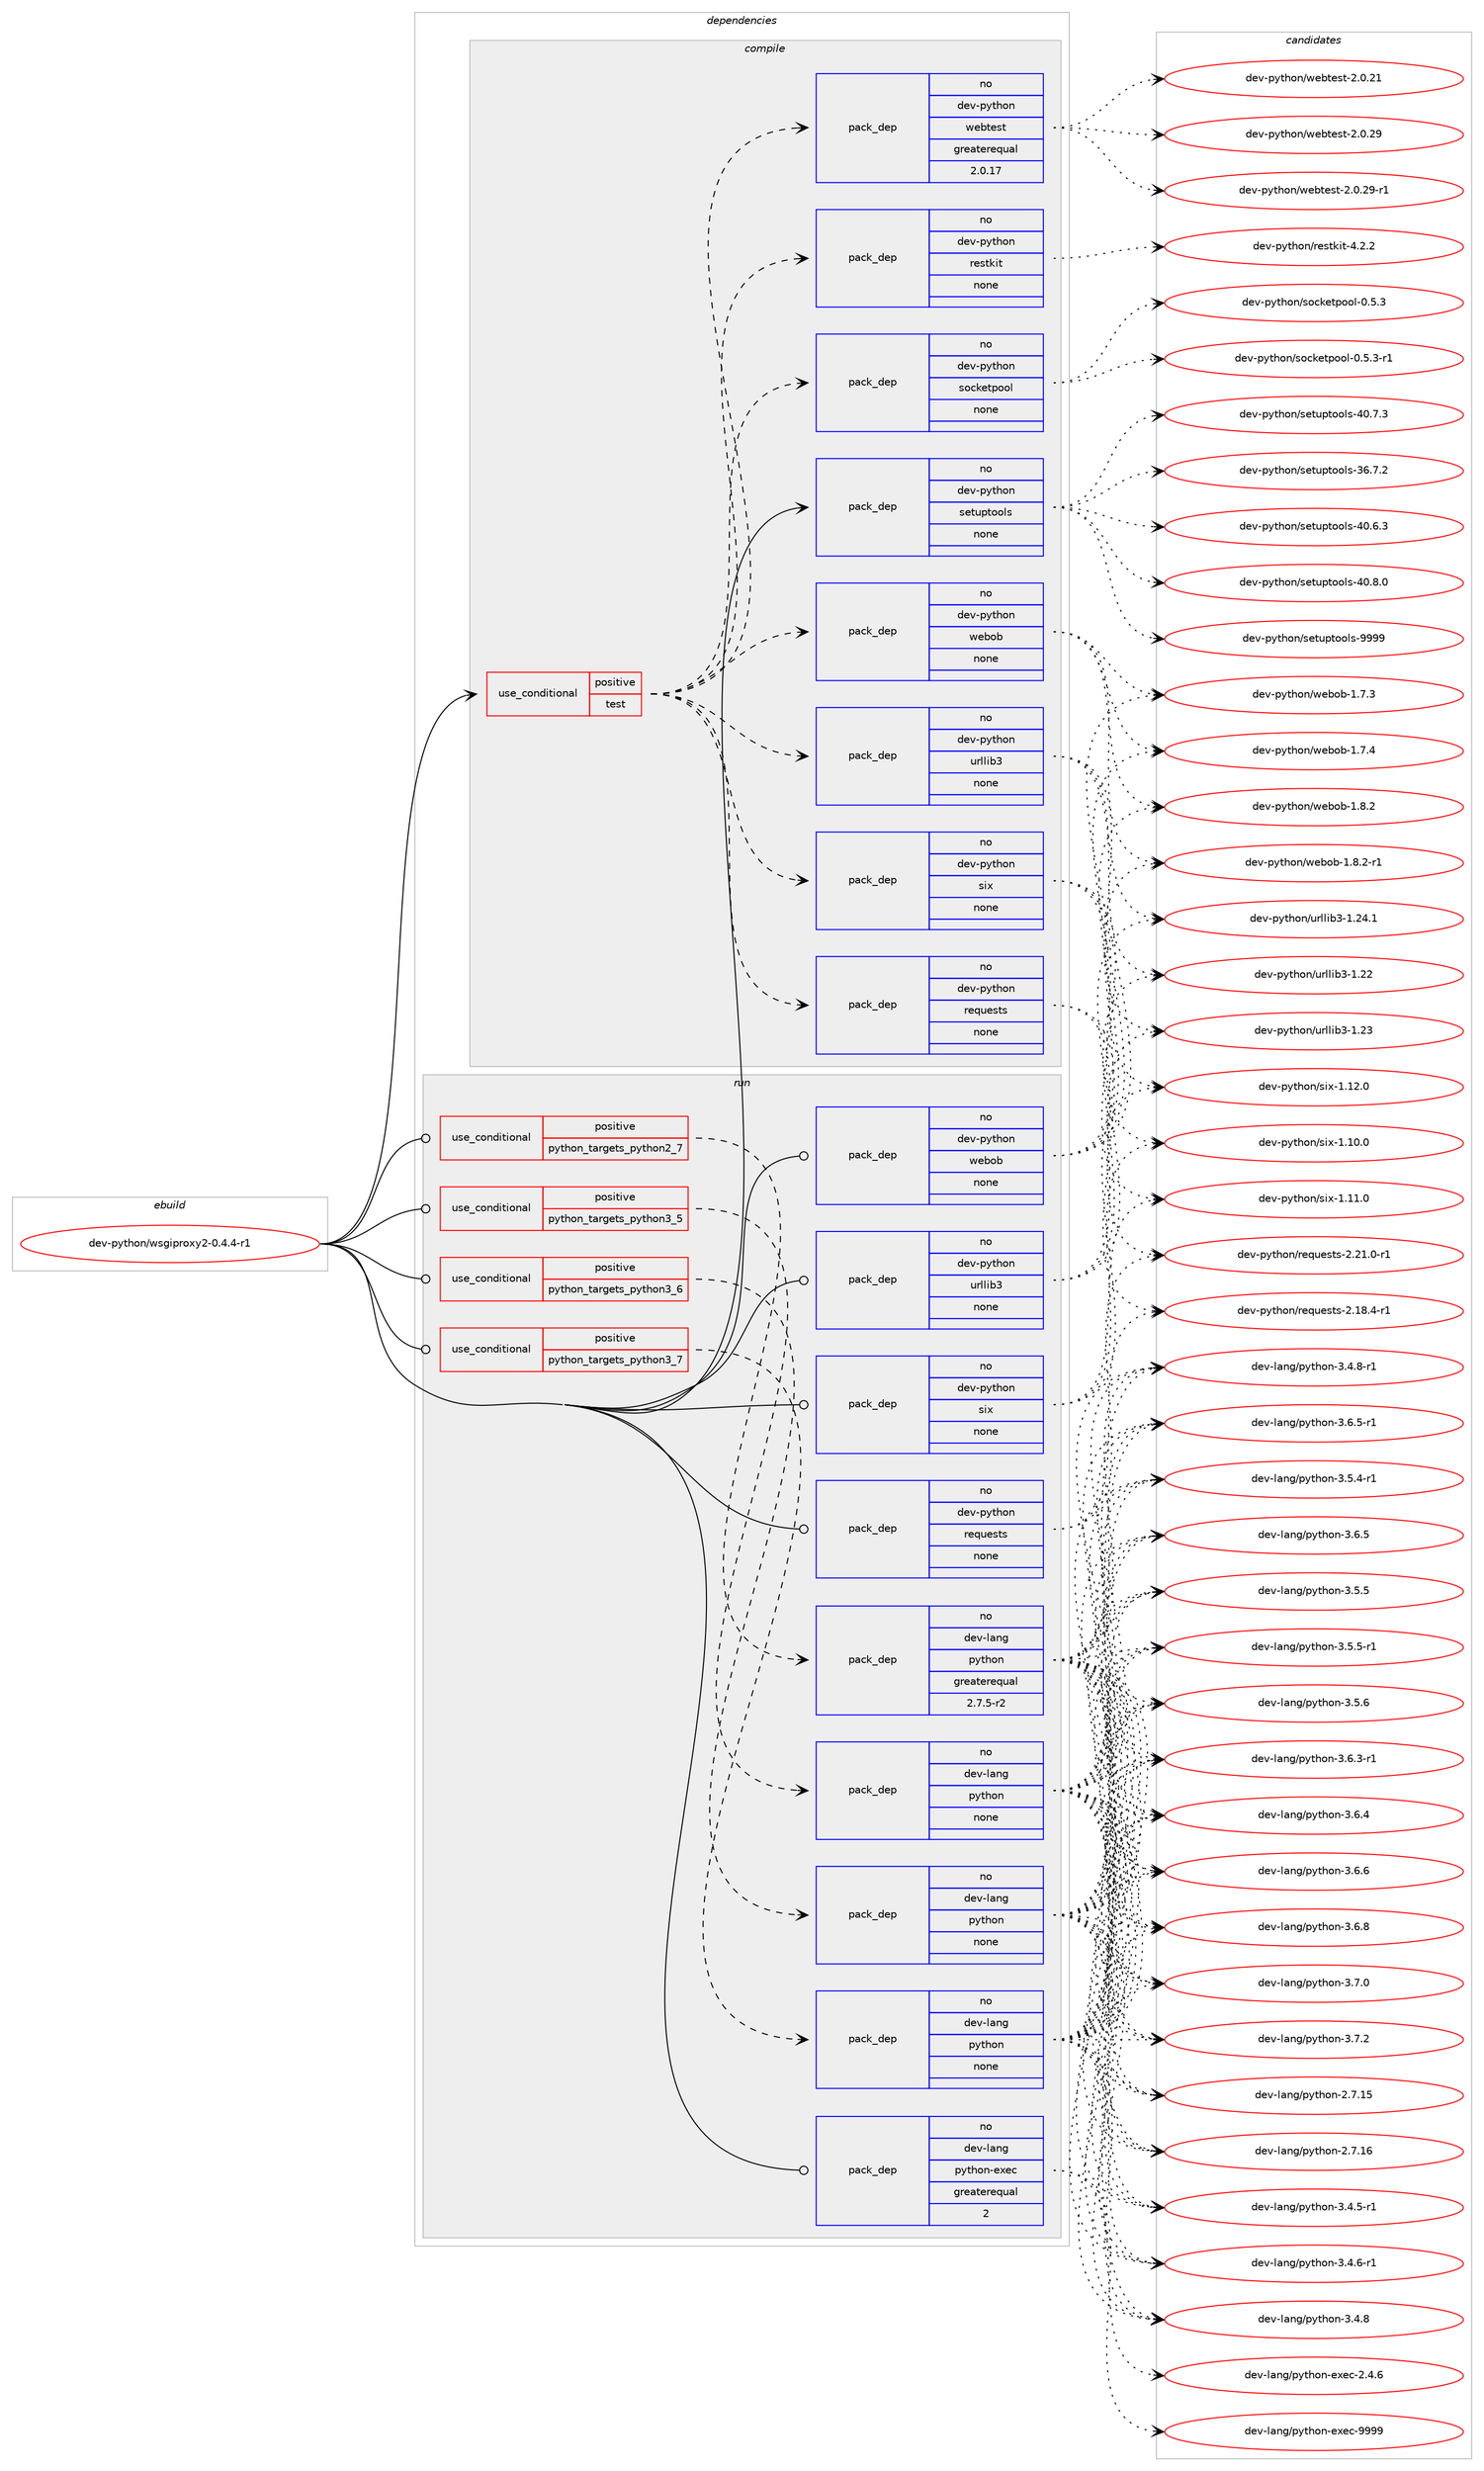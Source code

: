 digraph prolog {

# *************
# Graph options
# *************

newrank=true;
concentrate=true;
compound=true;
graph [rankdir=LR,fontname=Helvetica,fontsize=10,ranksep=1.5];#, ranksep=2.5, nodesep=0.2];
edge  [arrowhead=vee];
node  [fontname=Helvetica,fontsize=10];

# **********
# The ebuild
# **********

subgraph cluster_leftcol {
color=gray;
rank=same;
label=<<i>ebuild</i>>;
id [label="dev-python/wsgiproxy2-0.4.4-r1", color=red, width=4, href="../dev-python/wsgiproxy2-0.4.4-r1.svg"];
}

# ****************
# The dependencies
# ****************

subgraph cluster_midcol {
color=gray;
label=<<i>dependencies</i>>;
subgraph cluster_compile {
fillcolor="#eeeeee";
style=filled;
label=<<i>compile</i>>;
subgraph cond386946 {
dependency1448316 [label=<<TABLE BORDER="0" CELLBORDER="1" CELLSPACING="0" CELLPADDING="4"><TR><TD ROWSPAN="3" CELLPADDING="10">use_conditional</TD></TR><TR><TD>positive</TD></TR><TR><TD>test</TD></TR></TABLE>>, shape=none, color=red];
subgraph pack1038000 {
dependency1448317 [label=<<TABLE BORDER="0" CELLBORDER="1" CELLSPACING="0" CELLPADDING="4" WIDTH="220"><TR><TD ROWSPAN="6" CELLPADDING="30">pack_dep</TD></TR><TR><TD WIDTH="110">no</TD></TR><TR><TD>dev-python</TD></TR><TR><TD>urllib3</TD></TR><TR><TD>none</TD></TR><TR><TD></TD></TR></TABLE>>, shape=none, color=blue];
}
dependency1448316:e -> dependency1448317:w [weight=20,style="dashed",arrowhead="vee"];
subgraph pack1038001 {
dependency1448318 [label=<<TABLE BORDER="0" CELLBORDER="1" CELLSPACING="0" CELLPADDING="4" WIDTH="220"><TR><TD ROWSPAN="6" CELLPADDING="30">pack_dep</TD></TR><TR><TD WIDTH="110">no</TD></TR><TR><TD>dev-python</TD></TR><TR><TD>requests</TD></TR><TR><TD>none</TD></TR><TR><TD></TD></TR></TABLE>>, shape=none, color=blue];
}
dependency1448316:e -> dependency1448318:w [weight=20,style="dashed",arrowhead="vee"];
subgraph pack1038002 {
dependency1448319 [label=<<TABLE BORDER="0" CELLBORDER="1" CELLSPACING="0" CELLPADDING="4" WIDTH="220"><TR><TD ROWSPAN="6" CELLPADDING="30">pack_dep</TD></TR><TR><TD WIDTH="110">no</TD></TR><TR><TD>dev-python</TD></TR><TR><TD>webob</TD></TR><TR><TD>none</TD></TR><TR><TD></TD></TR></TABLE>>, shape=none, color=blue];
}
dependency1448316:e -> dependency1448319:w [weight=20,style="dashed",arrowhead="vee"];
subgraph pack1038003 {
dependency1448320 [label=<<TABLE BORDER="0" CELLBORDER="1" CELLSPACING="0" CELLPADDING="4" WIDTH="220"><TR><TD ROWSPAN="6" CELLPADDING="30">pack_dep</TD></TR><TR><TD WIDTH="110">no</TD></TR><TR><TD>dev-python</TD></TR><TR><TD>six</TD></TR><TR><TD>none</TD></TR><TR><TD></TD></TR></TABLE>>, shape=none, color=blue];
}
dependency1448316:e -> dependency1448320:w [weight=20,style="dashed",arrowhead="vee"];
subgraph pack1038004 {
dependency1448321 [label=<<TABLE BORDER="0" CELLBORDER="1" CELLSPACING="0" CELLPADDING="4" WIDTH="220"><TR><TD ROWSPAN="6" CELLPADDING="30">pack_dep</TD></TR><TR><TD WIDTH="110">no</TD></TR><TR><TD>dev-python</TD></TR><TR><TD>webtest</TD></TR><TR><TD>greaterequal</TD></TR><TR><TD>2.0.17</TD></TR></TABLE>>, shape=none, color=blue];
}
dependency1448316:e -> dependency1448321:w [weight=20,style="dashed",arrowhead="vee"];
subgraph pack1038005 {
dependency1448322 [label=<<TABLE BORDER="0" CELLBORDER="1" CELLSPACING="0" CELLPADDING="4" WIDTH="220"><TR><TD ROWSPAN="6" CELLPADDING="30">pack_dep</TD></TR><TR><TD WIDTH="110">no</TD></TR><TR><TD>dev-python</TD></TR><TR><TD>socketpool</TD></TR><TR><TD>none</TD></TR><TR><TD></TD></TR></TABLE>>, shape=none, color=blue];
}
dependency1448316:e -> dependency1448322:w [weight=20,style="dashed",arrowhead="vee"];
subgraph pack1038006 {
dependency1448323 [label=<<TABLE BORDER="0" CELLBORDER="1" CELLSPACING="0" CELLPADDING="4" WIDTH="220"><TR><TD ROWSPAN="6" CELLPADDING="30">pack_dep</TD></TR><TR><TD WIDTH="110">no</TD></TR><TR><TD>dev-python</TD></TR><TR><TD>restkit</TD></TR><TR><TD>none</TD></TR><TR><TD></TD></TR></TABLE>>, shape=none, color=blue];
}
dependency1448316:e -> dependency1448323:w [weight=20,style="dashed",arrowhead="vee"];
}
id:e -> dependency1448316:w [weight=20,style="solid",arrowhead="vee"];
subgraph pack1038007 {
dependency1448324 [label=<<TABLE BORDER="0" CELLBORDER="1" CELLSPACING="0" CELLPADDING="4" WIDTH="220"><TR><TD ROWSPAN="6" CELLPADDING="30">pack_dep</TD></TR><TR><TD WIDTH="110">no</TD></TR><TR><TD>dev-python</TD></TR><TR><TD>setuptools</TD></TR><TR><TD>none</TD></TR><TR><TD></TD></TR></TABLE>>, shape=none, color=blue];
}
id:e -> dependency1448324:w [weight=20,style="solid",arrowhead="vee"];
}
subgraph cluster_compileandrun {
fillcolor="#eeeeee";
style=filled;
label=<<i>compile and run</i>>;
}
subgraph cluster_run {
fillcolor="#eeeeee";
style=filled;
label=<<i>run</i>>;
subgraph cond386947 {
dependency1448325 [label=<<TABLE BORDER="0" CELLBORDER="1" CELLSPACING="0" CELLPADDING="4"><TR><TD ROWSPAN="3" CELLPADDING="10">use_conditional</TD></TR><TR><TD>positive</TD></TR><TR><TD>python_targets_python2_7</TD></TR></TABLE>>, shape=none, color=red];
subgraph pack1038008 {
dependency1448326 [label=<<TABLE BORDER="0" CELLBORDER="1" CELLSPACING="0" CELLPADDING="4" WIDTH="220"><TR><TD ROWSPAN="6" CELLPADDING="30">pack_dep</TD></TR><TR><TD WIDTH="110">no</TD></TR><TR><TD>dev-lang</TD></TR><TR><TD>python</TD></TR><TR><TD>greaterequal</TD></TR><TR><TD>2.7.5-r2</TD></TR></TABLE>>, shape=none, color=blue];
}
dependency1448325:e -> dependency1448326:w [weight=20,style="dashed",arrowhead="vee"];
}
id:e -> dependency1448325:w [weight=20,style="solid",arrowhead="odot"];
subgraph cond386948 {
dependency1448327 [label=<<TABLE BORDER="0" CELLBORDER="1" CELLSPACING="0" CELLPADDING="4"><TR><TD ROWSPAN="3" CELLPADDING="10">use_conditional</TD></TR><TR><TD>positive</TD></TR><TR><TD>python_targets_python3_5</TD></TR></TABLE>>, shape=none, color=red];
subgraph pack1038009 {
dependency1448328 [label=<<TABLE BORDER="0" CELLBORDER="1" CELLSPACING="0" CELLPADDING="4" WIDTH="220"><TR><TD ROWSPAN="6" CELLPADDING="30">pack_dep</TD></TR><TR><TD WIDTH="110">no</TD></TR><TR><TD>dev-lang</TD></TR><TR><TD>python</TD></TR><TR><TD>none</TD></TR><TR><TD></TD></TR></TABLE>>, shape=none, color=blue];
}
dependency1448327:e -> dependency1448328:w [weight=20,style="dashed",arrowhead="vee"];
}
id:e -> dependency1448327:w [weight=20,style="solid",arrowhead="odot"];
subgraph cond386949 {
dependency1448329 [label=<<TABLE BORDER="0" CELLBORDER="1" CELLSPACING="0" CELLPADDING="4"><TR><TD ROWSPAN="3" CELLPADDING="10">use_conditional</TD></TR><TR><TD>positive</TD></TR><TR><TD>python_targets_python3_6</TD></TR></TABLE>>, shape=none, color=red];
subgraph pack1038010 {
dependency1448330 [label=<<TABLE BORDER="0" CELLBORDER="1" CELLSPACING="0" CELLPADDING="4" WIDTH="220"><TR><TD ROWSPAN="6" CELLPADDING="30">pack_dep</TD></TR><TR><TD WIDTH="110">no</TD></TR><TR><TD>dev-lang</TD></TR><TR><TD>python</TD></TR><TR><TD>none</TD></TR><TR><TD></TD></TR></TABLE>>, shape=none, color=blue];
}
dependency1448329:e -> dependency1448330:w [weight=20,style="dashed",arrowhead="vee"];
}
id:e -> dependency1448329:w [weight=20,style="solid",arrowhead="odot"];
subgraph cond386950 {
dependency1448331 [label=<<TABLE BORDER="0" CELLBORDER="1" CELLSPACING="0" CELLPADDING="4"><TR><TD ROWSPAN="3" CELLPADDING="10">use_conditional</TD></TR><TR><TD>positive</TD></TR><TR><TD>python_targets_python3_7</TD></TR></TABLE>>, shape=none, color=red];
subgraph pack1038011 {
dependency1448332 [label=<<TABLE BORDER="0" CELLBORDER="1" CELLSPACING="0" CELLPADDING="4" WIDTH="220"><TR><TD ROWSPAN="6" CELLPADDING="30">pack_dep</TD></TR><TR><TD WIDTH="110">no</TD></TR><TR><TD>dev-lang</TD></TR><TR><TD>python</TD></TR><TR><TD>none</TD></TR><TR><TD></TD></TR></TABLE>>, shape=none, color=blue];
}
dependency1448331:e -> dependency1448332:w [weight=20,style="dashed",arrowhead="vee"];
}
id:e -> dependency1448331:w [weight=20,style="solid",arrowhead="odot"];
subgraph pack1038012 {
dependency1448333 [label=<<TABLE BORDER="0" CELLBORDER="1" CELLSPACING="0" CELLPADDING="4" WIDTH="220"><TR><TD ROWSPAN="6" CELLPADDING="30">pack_dep</TD></TR><TR><TD WIDTH="110">no</TD></TR><TR><TD>dev-lang</TD></TR><TR><TD>python-exec</TD></TR><TR><TD>greaterequal</TD></TR><TR><TD>2</TD></TR></TABLE>>, shape=none, color=blue];
}
id:e -> dependency1448333:w [weight=20,style="solid",arrowhead="odot"];
subgraph pack1038013 {
dependency1448334 [label=<<TABLE BORDER="0" CELLBORDER="1" CELLSPACING="0" CELLPADDING="4" WIDTH="220"><TR><TD ROWSPAN="6" CELLPADDING="30">pack_dep</TD></TR><TR><TD WIDTH="110">no</TD></TR><TR><TD>dev-python</TD></TR><TR><TD>requests</TD></TR><TR><TD>none</TD></TR><TR><TD></TD></TR></TABLE>>, shape=none, color=blue];
}
id:e -> dependency1448334:w [weight=20,style="solid",arrowhead="odot"];
subgraph pack1038014 {
dependency1448335 [label=<<TABLE BORDER="0" CELLBORDER="1" CELLSPACING="0" CELLPADDING="4" WIDTH="220"><TR><TD ROWSPAN="6" CELLPADDING="30">pack_dep</TD></TR><TR><TD WIDTH="110">no</TD></TR><TR><TD>dev-python</TD></TR><TR><TD>six</TD></TR><TR><TD>none</TD></TR><TR><TD></TD></TR></TABLE>>, shape=none, color=blue];
}
id:e -> dependency1448335:w [weight=20,style="solid",arrowhead="odot"];
subgraph pack1038015 {
dependency1448336 [label=<<TABLE BORDER="0" CELLBORDER="1" CELLSPACING="0" CELLPADDING="4" WIDTH="220"><TR><TD ROWSPAN="6" CELLPADDING="30">pack_dep</TD></TR><TR><TD WIDTH="110">no</TD></TR><TR><TD>dev-python</TD></TR><TR><TD>urllib3</TD></TR><TR><TD>none</TD></TR><TR><TD></TD></TR></TABLE>>, shape=none, color=blue];
}
id:e -> dependency1448336:w [weight=20,style="solid",arrowhead="odot"];
subgraph pack1038016 {
dependency1448337 [label=<<TABLE BORDER="0" CELLBORDER="1" CELLSPACING="0" CELLPADDING="4" WIDTH="220"><TR><TD ROWSPAN="6" CELLPADDING="30">pack_dep</TD></TR><TR><TD WIDTH="110">no</TD></TR><TR><TD>dev-python</TD></TR><TR><TD>webob</TD></TR><TR><TD>none</TD></TR><TR><TD></TD></TR></TABLE>>, shape=none, color=blue];
}
id:e -> dependency1448337:w [weight=20,style="solid",arrowhead="odot"];
}
}

# **************
# The candidates
# **************

subgraph cluster_choices {
rank=same;
color=gray;
label=<<i>candidates</i>>;

subgraph choice1038000 {
color=black;
nodesep=1;
choice100101118451121211161041111104711711410810810598514549465050 [label="dev-python/urllib3-1.22", color=red, width=4,href="../dev-python/urllib3-1.22.svg"];
choice100101118451121211161041111104711711410810810598514549465051 [label="dev-python/urllib3-1.23", color=red, width=4,href="../dev-python/urllib3-1.23.svg"];
choice1001011184511212111610411111047117114108108105985145494650524649 [label="dev-python/urllib3-1.24.1", color=red, width=4,href="../dev-python/urllib3-1.24.1.svg"];
dependency1448317:e -> choice100101118451121211161041111104711711410810810598514549465050:w [style=dotted,weight="100"];
dependency1448317:e -> choice100101118451121211161041111104711711410810810598514549465051:w [style=dotted,weight="100"];
dependency1448317:e -> choice1001011184511212111610411111047117114108108105985145494650524649:w [style=dotted,weight="100"];
}
subgraph choice1038001 {
color=black;
nodesep=1;
choice1001011184511212111610411111047114101113117101115116115455046495646524511449 [label="dev-python/requests-2.18.4-r1", color=red, width=4,href="../dev-python/requests-2.18.4-r1.svg"];
choice1001011184511212111610411111047114101113117101115116115455046504946484511449 [label="dev-python/requests-2.21.0-r1", color=red, width=4,href="../dev-python/requests-2.21.0-r1.svg"];
dependency1448318:e -> choice1001011184511212111610411111047114101113117101115116115455046495646524511449:w [style=dotted,weight="100"];
dependency1448318:e -> choice1001011184511212111610411111047114101113117101115116115455046504946484511449:w [style=dotted,weight="100"];
}
subgraph choice1038002 {
color=black;
nodesep=1;
choice10010111845112121116104111110471191019811198454946554651 [label="dev-python/webob-1.7.3", color=red, width=4,href="../dev-python/webob-1.7.3.svg"];
choice10010111845112121116104111110471191019811198454946554652 [label="dev-python/webob-1.7.4", color=red, width=4,href="../dev-python/webob-1.7.4.svg"];
choice10010111845112121116104111110471191019811198454946564650 [label="dev-python/webob-1.8.2", color=red, width=4,href="../dev-python/webob-1.8.2.svg"];
choice100101118451121211161041111104711910198111984549465646504511449 [label="dev-python/webob-1.8.2-r1", color=red, width=4,href="../dev-python/webob-1.8.2-r1.svg"];
dependency1448319:e -> choice10010111845112121116104111110471191019811198454946554651:w [style=dotted,weight="100"];
dependency1448319:e -> choice10010111845112121116104111110471191019811198454946554652:w [style=dotted,weight="100"];
dependency1448319:e -> choice10010111845112121116104111110471191019811198454946564650:w [style=dotted,weight="100"];
dependency1448319:e -> choice100101118451121211161041111104711910198111984549465646504511449:w [style=dotted,weight="100"];
}
subgraph choice1038003 {
color=black;
nodesep=1;
choice100101118451121211161041111104711510512045494649484648 [label="dev-python/six-1.10.0", color=red, width=4,href="../dev-python/six-1.10.0.svg"];
choice100101118451121211161041111104711510512045494649494648 [label="dev-python/six-1.11.0", color=red, width=4,href="../dev-python/six-1.11.0.svg"];
choice100101118451121211161041111104711510512045494649504648 [label="dev-python/six-1.12.0", color=red, width=4,href="../dev-python/six-1.12.0.svg"];
dependency1448320:e -> choice100101118451121211161041111104711510512045494649484648:w [style=dotted,weight="100"];
dependency1448320:e -> choice100101118451121211161041111104711510512045494649494648:w [style=dotted,weight="100"];
dependency1448320:e -> choice100101118451121211161041111104711510512045494649504648:w [style=dotted,weight="100"];
}
subgraph choice1038004 {
color=black;
nodesep=1;
choice10010111845112121116104111110471191019811610111511645504648465049 [label="dev-python/webtest-2.0.21", color=red, width=4,href="../dev-python/webtest-2.0.21.svg"];
choice10010111845112121116104111110471191019811610111511645504648465057 [label="dev-python/webtest-2.0.29", color=red, width=4,href="../dev-python/webtest-2.0.29.svg"];
choice100101118451121211161041111104711910198116101115116455046484650574511449 [label="dev-python/webtest-2.0.29-r1", color=red, width=4,href="../dev-python/webtest-2.0.29-r1.svg"];
dependency1448321:e -> choice10010111845112121116104111110471191019811610111511645504648465049:w [style=dotted,weight="100"];
dependency1448321:e -> choice10010111845112121116104111110471191019811610111511645504648465057:w [style=dotted,weight="100"];
dependency1448321:e -> choice100101118451121211161041111104711910198116101115116455046484650574511449:w [style=dotted,weight="100"];
}
subgraph choice1038005 {
color=black;
nodesep=1;
choice100101118451121211161041111104711511199107101116112111111108454846534651 [label="dev-python/socketpool-0.5.3", color=red, width=4,href="../dev-python/socketpool-0.5.3.svg"];
choice1001011184511212111610411111047115111991071011161121111111084548465346514511449 [label="dev-python/socketpool-0.5.3-r1", color=red, width=4,href="../dev-python/socketpool-0.5.3-r1.svg"];
dependency1448322:e -> choice100101118451121211161041111104711511199107101116112111111108454846534651:w [style=dotted,weight="100"];
dependency1448322:e -> choice1001011184511212111610411111047115111991071011161121111111084548465346514511449:w [style=dotted,weight="100"];
}
subgraph choice1038006 {
color=black;
nodesep=1;
choice1001011184511212111610411111047114101115116107105116455246504650 [label="dev-python/restkit-4.2.2", color=red, width=4,href="../dev-python/restkit-4.2.2.svg"];
dependency1448323:e -> choice1001011184511212111610411111047114101115116107105116455246504650:w [style=dotted,weight="100"];
}
subgraph choice1038007 {
color=black;
nodesep=1;
choice100101118451121211161041111104711510111611711211611111110811545515446554650 [label="dev-python/setuptools-36.7.2", color=red, width=4,href="../dev-python/setuptools-36.7.2.svg"];
choice100101118451121211161041111104711510111611711211611111110811545524846544651 [label="dev-python/setuptools-40.6.3", color=red, width=4,href="../dev-python/setuptools-40.6.3.svg"];
choice100101118451121211161041111104711510111611711211611111110811545524846554651 [label="dev-python/setuptools-40.7.3", color=red, width=4,href="../dev-python/setuptools-40.7.3.svg"];
choice100101118451121211161041111104711510111611711211611111110811545524846564648 [label="dev-python/setuptools-40.8.0", color=red, width=4,href="../dev-python/setuptools-40.8.0.svg"];
choice10010111845112121116104111110471151011161171121161111111081154557575757 [label="dev-python/setuptools-9999", color=red, width=4,href="../dev-python/setuptools-9999.svg"];
dependency1448324:e -> choice100101118451121211161041111104711510111611711211611111110811545515446554650:w [style=dotted,weight="100"];
dependency1448324:e -> choice100101118451121211161041111104711510111611711211611111110811545524846544651:w [style=dotted,weight="100"];
dependency1448324:e -> choice100101118451121211161041111104711510111611711211611111110811545524846554651:w [style=dotted,weight="100"];
dependency1448324:e -> choice100101118451121211161041111104711510111611711211611111110811545524846564648:w [style=dotted,weight="100"];
dependency1448324:e -> choice10010111845112121116104111110471151011161171121161111111081154557575757:w [style=dotted,weight="100"];
}
subgraph choice1038008 {
color=black;
nodesep=1;
choice10010111845108971101034711212111610411111045504655464953 [label="dev-lang/python-2.7.15", color=red, width=4,href="../dev-lang/python-2.7.15.svg"];
choice10010111845108971101034711212111610411111045504655464954 [label="dev-lang/python-2.7.16", color=red, width=4,href="../dev-lang/python-2.7.16.svg"];
choice1001011184510897110103471121211161041111104551465246534511449 [label="dev-lang/python-3.4.5-r1", color=red, width=4,href="../dev-lang/python-3.4.5-r1.svg"];
choice1001011184510897110103471121211161041111104551465246544511449 [label="dev-lang/python-3.4.6-r1", color=red, width=4,href="../dev-lang/python-3.4.6-r1.svg"];
choice100101118451089711010347112121116104111110455146524656 [label="dev-lang/python-3.4.8", color=red, width=4,href="../dev-lang/python-3.4.8.svg"];
choice1001011184510897110103471121211161041111104551465246564511449 [label="dev-lang/python-3.4.8-r1", color=red, width=4,href="../dev-lang/python-3.4.8-r1.svg"];
choice1001011184510897110103471121211161041111104551465346524511449 [label="dev-lang/python-3.5.4-r1", color=red, width=4,href="../dev-lang/python-3.5.4-r1.svg"];
choice100101118451089711010347112121116104111110455146534653 [label="dev-lang/python-3.5.5", color=red, width=4,href="../dev-lang/python-3.5.5.svg"];
choice1001011184510897110103471121211161041111104551465346534511449 [label="dev-lang/python-3.5.5-r1", color=red, width=4,href="../dev-lang/python-3.5.5-r1.svg"];
choice100101118451089711010347112121116104111110455146534654 [label="dev-lang/python-3.5.6", color=red, width=4,href="../dev-lang/python-3.5.6.svg"];
choice1001011184510897110103471121211161041111104551465446514511449 [label="dev-lang/python-3.6.3-r1", color=red, width=4,href="../dev-lang/python-3.6.3-r1.svg"];
choice100101118451089711010347112121116104111110455146544652 [label="dev-lang/python-3.6.4", color=red, width=4,href="../dev-lang/python-3.6.4.svg"];
choice100101118451089711010347112121116104111110455146544653 [label="dev-lang/python-3.6.5", color=red, width=4,href="../dev-lang/python-3.6.5.svg"];
choice1001011184510897110103471121211161041111104551465446534511449 [label="dev-lang/python-3.6.5-r1", color=red, width=4,href="../dev-lang/python-3.6.5-r1.svg"];
choice100101118451089711010347112121116104111110455146544654 [label="dev-lang/python-3.6.6", color=red, width=4,href="../dev-lang/python-3.6.6.svg"];
choice100101118451089711010347112121116104111110455146544656 [label="dev-lang/python-3.6.8", color=red, width=4,href="../dev-lang/python-3.6.8.svg"];
choice100101118451089711010347112121116104111110455146554648 [label="dev-lang/python-3.7.0", color=red, width=4,href="../dev-lang/python-3.7.0.svg"];
choice100101118451089711010347112121116104111110455146554650 [label="dev-lang/python-3.7.2", color=red, width=4,href="../dev-lang/python-3.7.2.svg"];
dependency1448326:e -> choice10010111845108971101034711212111610411111045504655464953:w [style=dotted,weight="100"];
dependency1448326:e -> choice10010111845108971101034711212111610411111045504655464954:w [style=dotted,weight="100"];
dependency1448326:e -> choice1001011184510897110103471121211161041111104551465246534511449:w [style=dotted,weight="100"];
dependency1448326:e -> choice1001011184510897110103471121211161041111104551465246544511449:w [style=dotted,weight="100"];
dependency1448326:e -> choice100101118451089711010347112121116104111110455146524656:w [style=dotted,weight="100"];
dependency1448326:e -> choice1001011184510897110103471121211161041111104551465246564511449:w [style=dotted,weight="100"];
dependency1448326:e -> choice1001011184510897110103471121211161041111104551465346524511449:w [style=dotted,weight="100"];
dependency1448326:e -> choice100101118451089711010347112121116104111110455146534653:w [style=dotted,weight="100"];
dependency1448326:e -> choice1001011184510897110103471121211161041111104551465346534511449:w [style=dotted,weight="100"];
dependency1448326:e -> choice100101118451089711010347112121116104111110455146534654:w [style=dotted,weight="100"];
dependency1448326:e -> choice1001011184510897110103471121211161041111104551465446514511449:w [style=dotted,weight="100"];
dependency1448326:e -> choice100101118451089711010347112121116104111110455146544652:w [style=dotted,weight="100"];
dependency1448326:e -> choice100101118451089711010347112121116104111110455146544653:w [style=dotted,weight="100"];
dependency1448326:e -> choice1001011184510897110103471121211161041111104551465446534511449:w [style=dotted,weight="100"];
dependency1448326:e -> choice100101118451089711010347112121116104111110455146544654:w [style=dotted,weight="100"];
dependency1448326:e -> choice100101118451089711010347112121116104111110455146544656:w [style=dotted,weight="100"];
dependency1448326:e -> choice100101118451089711010347112121116104111110455146554648:w [style=dotted,weight="100"];
dependency1448326:e -> choice100101118451089711010347112121116104111110455146554650:w [style=dotted,weight="100"];
}
subgraph choice1038009 {
color=black;
nodesep=1;
choice10010111845108971101034711212111610411111045504655464953 [label="dev-lang/python-2.7.15", color=red, width=4,href="../dev-lang/python-2.7.15.svg"];
choice10010111845108971101034711212111610411111045504655464954 [label="dev-lang/python-2.7.16", color=red, width=4,href="../dev-lang/python-2.7.16.svg"];
choice1001011184510897110103471121211161041111104551465246534511449 [label="dev-lang/python-3.4.5-r1", color=red, width=4,href="../dev-lang/python-3.4.5-r1.svg"];
choice1001011184510897110103471121211161041111104551465246544511449 [label="dev-lang/python-3.4.6-r1", color=red, width=4,href="../dev-lang/python-3.4.6-r1.svg"];
choice100101118451089711010347112121116104111110455146524656 [label="dev-lang/python-3.4.8", color=red, width=4,href="../dev-lang/python-3.4.8.svg"];
choice1001011184510897110103471121211161041111104551465246564511449 [label="dev-lang/python-3.4.8-r1", color=red, width=4,href="../dev-lang/python-3.4.8-r1.svg"];
choice1001011184510897110103471121211161041111104551465346524511449 [label="dev-lang/python-3.5.4-r1", color=red, width=4,href="../dev-lang/python-3.5.4-r1.svg"];
choice100101118451089711010347112121116104111110455146534653 [label="dev-lang/python-3.5.5", color=red, width=4,href="../dev-lang/python-3.5.5.svg"];
choice1001011184510897110103471121211161041111104551465346534511449 [label="dev-lang/python-3.5.5-r1", color=red, width=4,href="../dev-lang/python-3.5.5-r1.svg"];
choice100101118451089711010347112121116104111110455146534654 [label="dev-lang/python-3.5.6", color=red, width=4,href="../dev-lang/python-3.5.6.svg"];
choice1001011184510897110103471121211161041111104551465446514511449 [label="dev-lang/python-3.6.3-r1", color=red, width=4,href="../dev-lang/python-3.6.3-r1.svg"];
choice100101118451089711010347112121116104111110455146544652 [label="dev-lang/python-3.6.4", color=red, width=4,href="../dev-lang/python-3.6.4.svg"];
choice100101118451089711010347112121116104111110455146544653 [label="dev-lang/python-3.6.5", color=red, width=4,href="../dev-lang/python-3.6.5.svg"];
choice1001011184510897110103471121211161041111104551465446534511449 [label="dev-lang/python-3.6.5-r1", color=red, width=4,href="../dev-lang/python-3.6.5-r1.svg"];
choice100101118451089711010347112121116104111110455146544654 [label="dev-lang/python-3.6.6", color=red, width=4,href="../dev-lang/python-3.6.6.svg"];
choice100101118451089711010347112121116104111110455146544656 [label="dev-lang/python-3.6.8", color=red, width=4,href="../dev-lang/python-3.6.8.svg"];
choice100101118451089711010347112121116104111110455146554648 [label="dev-lang/python-3.7.0", color=red, width=4,href="../dev-lang/python-3.7.0.svg"];
choice100101118451089711010347112121116104111110455146554650 [label="dev-lang/python-3.7.2", color=red, width=4,href="../dev-lang/python-3.7.2.svg"];
dependency1448328:e -> choice10010111845108971101034711212111610411111045504655464953:w [style=dotted,weight="100"];
dependency1448328:e -> choice10010111845108971101034711212111610411111045504655464954:w [style=dotted,weight="100"];
dependency1448328:e -> choice1001011184510897110103471121211161041111104551465246534511449:w [style=dotted,weight="100"];
dependency1448328:e -> choice1001011184510897110103471121211161041111104551465246544511449:w [style=dotted,weight="100"];
dependency1448328:e -> choice100101118451089711010347112121116104111110455146524656:w [style=dotted,weight="100"];
dependency1448328:e -> choice1001011184510897110103471121211161041111104551465246564511449:w [style=dotted,weight="100"];
dependency1448328:e -> choice1001011184510897110103471121211161041111104551465346524511449:w [style=dotted,weight="100"];
dependency1448328:e -> choice100101118451089711010347112121116104111110455146534653:w [style=dotted,weight="100"];
dependency1448328:e -> choice1001011184510897110103471121211161041111104551465346534511449:w [style=dotted,weight="100"];
dependency1448328:e -> choice100101118451089711010347112121116104111110455146534654:w [style=dotted,weight="100"];
dependency1448328:e -> choice1001011184510897110103471121211161041111104551465446514511449:w [style=dotted,weight="100"];
dependency1448328:e -> choice100101118451089711010347112121116104111110455146544652:w [style=dotted,weight="100"];
dependency1448328:e -> choice100101118451089711010347112121116104111110455146544653:w [style=dotted,weight="100"];
dependency1448328:e -> choice1001011184510897110103471121211161041111104551465446534511449:w [style=dotted,weight="100"];
dependency1448328:e -> choice100101118451089711010347112121116104111110455146544654:w [style=dotted,weight="100"];
dependency1448328:e -> choice100101118451089711010347112121116104111110455146544656:w [style=dotted,weight="100"];
dependency1448328:e -> choice100101118451089711010347112121116104111110455146554648:w [style=dotted,weight="100"];
dependency1448328:e -> choice100101118451089711010347112121116104111110455146554650:w [style=dotted,weight="100"];
}
subgraph choice1038010 {
color=black;
nodesep=1;
choice10010111845108971101034711212111610411111045504655464953 [label="dev-lang/python-2.7.15", color=red, width=4,href="../dev-lang/python-2.7.15.svg"];
choice10010111845108971101034711212111610411111045504655464954 [label="dev-lang/python-2.7.16", color=red, width=4,href="../dev-lang/python-2.7.16.svg"];
choice1001011184510897110103471121211161041111104551465246534511449 [label="dev-lang/python-3.4.5-r1", color=red, width=4,href="../dev-lang/python-3.4.5-r1.svg"];
choice1001011184510897110103471121211161041111104551465246544511449 [label="dev-lang/python-3.4.6-r1", color=red, width=4,href="../dev-lang/python-3.4.6-r1.svg"];
choice100101118451089711010347112121116104111110455146524656 [label="dev-lang/python-3.4.8", color=red, width=4,href="../dev-lang/python-3.4.8.svg"];
choice1001011184510897110103471121211161041111104551465246564511449 [label="dev-lang/python-3.4.8-r1", color=red, width=4,href="../dev-lang/python-3.4.8-r1.svg"];
choice1001011184510897110103471121211161041111104551465346524511449 [label="dev-lang/python-3.5.4-r1", color=red, width=4,href="../dev-lang/python-3.5.4-r1.svg"];
choice100101118451089711010347112121116104111110455146534653 [label="dev-lang/python-3.5.5", color=red, width=4,href="../dev-lang/python-3.5.5.svg"];
choice1001011184510897110103471121211161041111104551465346534511449 [label="dev-lang/python-3.5.5-r1", color=red, width=4,href="../dev-lang/python-3.5.5-r1.svg"];
choice100101118451089711010347112121116104111110455146534654 [label="dev-lang/python-3.5.6", color=red, width=4,href="../dev-lang/python-3.5.6.svg"];
choice1001011184510897110103471121211161041111104551465446514511449 [label="dev-lang/python-3.6.3-r1", color=red, width=4,href="../dev-lang/python-3.6.3-r1.svg"];
choice100101118451089711010347112121116104111110455146544652 [label="dev-lang/python-3.6.4", color=red, width=4,href="../dev-lang/python-3.6.4.svg"];
choice100101118451089711010347112121116104111110455146544653 [label="dev-lang/python-3.6.5", color=red, width=4,href="../dev-lang/python-3.6.5.svg"];
choice1001011184510897110103471121211161041111104551465446534511449 [label="dev-lang/python-3.6.5-r1", color=red, width=4,href="../dev-lang/python-3.6.5-r1.svg"];
choice100101118451089711010347112121116104111110455146544654 [label="dev-lang/python-3.6.6", color=red, width=4,href="../dev-lang/python-3.6.6.svg"];
choice100101118451089711010347112121116104111110455146544656 [label="dev-lang/python-3.6.8", color=red, width=4,href="../dev-lang/python-3.6.8.svg"];
choice100101118451089711010347112121116104111110455146554648 [label="dev-lang/python-3.7.0", color=red, width=4,href="../dev-lang/python-3.7.0.svg"];
choice100101118451089711010347112121116104111110455146554650 [label="dev-lang/python-3.7.2", color=red, width=4,href="../dev-lang/python-3.7.2.svg"];
dependency1448330:e -> choice10010111845108971101034711212111610411111045504655464953:w [style=dotted,weight="100"];
dependency1448330:e -> choice10010111845108971101034711212111610411111045504655464954:w [style=dotted,weight="100"];
dependency1448330:e -> choice1001011184510897110103471121211161041111104551465246534511449:w [style=dotted,weight="100"];
dependency1448330:e -> choice1001011184510897110103471121211161041111104551465246544511449:w [style=dotted,weight="100"];
dependency1448330:e -> choice100101118451089711010347112121116104111110455146524656:w [style=dotted,weight="100"];
dependency1448330:e -> choice1001011184510897110103471121211161041111104551465246564511449:w [style=dotted,weight="100"];
dependency1448330:e -> choice1001011184510897110103471121211161041111104551465346524511449:w [style=dotted,weight="100"];
dependency1448330:e -> choice100101118451089711010347112121116104111110455146534653:w [style=dotted,weight="100"];
dependency1448330:e -> choice1001011184510897110103471121211161041111104551465346534511449:w [style=dotted,weight="100"];
dependency1448330:e -> choice100101118451089711010347112121116104111110455146534654:w [style=dotted,weight="100"];
dependency1448330:e -> choice1001011184510897110103471121211161041111104551465446514511449:w [style=dotted,weight="100"];
dependency1448330:e -> choice100101118451089711010347112121116104111110455146544652:w [style=dotted,weight="100"];
dependency1448330:e -> choice100101118451089711010347112121116104111110455146544653:w [style=dotted,weight="100"];
dependency1448330:e -> choice1001011184510897110103471121211161041111104551465446534511449:w [style=dotted,weight="100"];
dependency1448330:e -> choice100101118451089711010347112121116104111110455146544654:w [style=dotted,weight="100"];
dependency1448330:e -> choice100101118451089711010347112121116104111110455146544656:w [style=dotted,weight="100"];
dependency1448330:e -> choice100101118451089711010347112121116104111110455146554648:w [style=dotted,weight="100"];
dependency1448330:e -> choice100101118451089711010347112121116104111110455146554650:w [style=dotted,weight="100"];
}
subgraph choice1038011 {
color=black;
nodesep=1;
choice10010111845108971101034711212111610411111045504655464953 [label="dev-lang/python-2.7.15", color=red, width=4,href="../dev-lang/python-2.7.15.svg"];
choice10010111845108971101034711212111610411111045504655464954 [label="dev-lang/python-2.7.16", color=red, width=4,href="../dev-lang/python-2.7.16.svg"];
choice1001011184510897110103471121211161041111104551465246534511449 [label="dev-lang/python-3.4.5-r1", color=red, width=4,href="../dev-lang/python-3.4.5-r1.svg"];
choice1001011184510897110103471121211161041111104551465246544511449 [label="dev-lang/python-3.4.6-r1", color=red, width=4,href="../dev-lang/python-3.4.6-r1.svg"];
choice100101118451089711010347112121116104111110455146524656 [label="dev-lang/python-3.4.8", color=red, width=4,href="../dev-lang/python-3.4.8.svg"];
choice1001011184510897110103471121211161041111104551465246564511449 [label="dev-lang/python-3.4.8-r1", color=red, width=4,href="../dev-lang/python-3.4.8-r1.svg"];
choice1001011184510897110103471121211161041111104551465346524511449 [label="dev-lang/python-3.5.4-r1", color=red, width=4,href="../dev-lang/python-3.5.4-r1.svg"];
choice100101118451089711010347112121116104111110455146534653 [label="dev-lang/python-3.5.5", color=red, width=4,href="../dev-lang/python-3.5.5.svg"];
choice1001011184510897110103471121211161041111104551465346534511449 [label="dev-lang/python-3.5.5-r1", color=red, width=4,href="../dev-lang/python-3.5.5-r1.svg"];
choice100101118451089711010347112121116104111110455146534654 [label="dev-lang/python-3.5.6", color=red, width=4,href="../dev-lang/python-3.5.6.svg"];
choice1001011184510897110103471121211161041111104551465446514511449 [label="dev-lang/python-3.6.3-r1", color=red, width=4,href="../dev-lang/python-3.6.3-r1.svg"];
choice100101118451089711010347112121116104111110455146544652 [label="dev-lang/python-3.6.4", color=red, width=4,href="../dev-lang/python-3.6.4.svg"];
choice100101118451089711010347112121116104111110455146544653 [label="dev-lang/python-3.6.5", color=red, width=4,href="../dev-lang/python-3.6.5.svg"];
choice1001011184510897110103471121211161041111104551465446534511449 [label="dev-lang/python-3.6.5-r1", color=red, width=4,href="../dev-lang/python-3.6.5-r1.svg"];
choice100101118451089711010347112121116104111110455146544654 [label="dev-lang/python-3.6.6", color=red, width=4,href="../dev-lang/python-3.6.6.svg"];
choice100101118451089711010347112121116104111110455146544656 [label="dev-lang/python-3.6.8", color=red, width=4,href="../dev-lang/python-3.6.8.svg"];
choice100101118451089711010347112121116104111110455146554648 [label="dev-lang/python-3.7.0", color=red, width=4,href="../dev-lang/python-3.7.0.svg"];
choice100101118451089711010347112121116104111110455146554650 [label="dev-lang/python-3.7.2", color=red, width=4,href="../dev-lang/python-3.7.2.svg"];
dependency1448332:e -> choice10010111845108971101034711212111610411111045504655464953:w [style=dotted,weight="100"];
dependency1448332:e -> choice10010111845108971101034711212111610411111045504655464954:w [style=dotted,weight="100"];
dependency1448332:e -> choice1001011184510897110103471121211161041111104551465246534511449:w [style=dotted,weight="100"];
dependency1448332:e -> choice1001011184510897110103471121211161041111104551465246544511449:w [style=dotted,weight="100"];
dependency1448332:e -> choice100101118451089711010347112121116104111110455146524656:w [style=dotted,weight="100"];
dependency1448332:e -> choice1001011184510897110103471121211161041111104551465246564511449:w [style=dotted,weight="100"];
dependency1448332:e -> choice1001011184510897110103471121211161041111104551465346524511449:w [style=dotted,weight="100"];
dependency1448332:e -> choice100101118451089711010347112121116104111110455146534653:w [style=dotted,weight="100"];
dependency1448332:e -> choice1001011184510897110103471121211161041111104551465346534511449:w [style=dotted,weight="100"];
dependency1448332:e -> choice100101118451089711010347112121116104111110455146534654:w [style=dotted,weight="100"];
dependency1448332:e -> choice1001011184510897110103471121211161041111104551465446514511449:w [style=dotted,weight="100"];
dependency1448332:e -> choice100101118451089711010347112121116104111110455146544652:w [style=dotted,weight="100"];
dependency1448332:e -> choice100101118451089711010347112121116104111110455146544653:w [style=dotted,weight="100"];
dependency1448332:e -> choice1001011184510897110103471121211161041111104551465446534511449:w [style=dotted,weight="100"];
dependency1448332:e -> choice100101118451089711010347112121116104111110455146544654:w [style=dotted,weight="100"];
dependency1448332:e -> choice100101118451089711010347112121116104111110455146544656:w [style=dotted,weight="100"];
dependency1448332:e -> choice100101118451089711010347112121116104111110455146554648:w [style=dotted,weight="100"];
dependency1448332:e -> choice100101118451089711010347112121116104111110455146554650:w [style=dotted,weight="100"];
}
subgraph choice1038012 {
color=black;
nodesep=1;
choice1001011184510897110103471121211161041111104510112010199455046524654 [label="dev-lang/python-exec-2.4.6", color=red, width=4,href="../dev-lang/python-exec-2.4.6.svg"];
choice10010111845108971101034711212111610411111045101120101994557575757 [label="dev-lang/python-exec-9999", color=red, width=4,href="../dev-lang/python-exec-9999.svg"];
dependency1448333:e -> choice1001011184510897110103471121211161041111104510112010199455046524654:w [style=dotted,weight="100"];
dependency1448333:e -> choice10010111845108971101034711212111610411111045101120101994557575757:w [style=dotted,weight="100"];
}
subgraph choice1038013 {
color=black;
nodesep=1;
choice1001011184511212111610411111047114101113117101115116115455046495646524511449 [label="dev-python/requests-2.18.4-r1", color=red, width=4,href="../dev-python/requests-2.18.4-r1.svg"];
choice1001011184511212111610411111047114101113117101115116115455046504946484511449 [label="dev-python/requests-2.21.0-r1", color=red, width=4,href="../dev-python/requests-2.21.0-r1.svg"];
dependency1448334:e -> choice1001011184511212111610411111047114101113117101115116115455046495646524511449:w [style=dotted,weight="100"];
dependency1448334:e -> choice1001011184511212111610411111047114101113117101115116115455046504946484511449:w [style=dotted,weight="100"];
}
subgraph choice1038014 {
color=black;
nodesep=1;
choice100101118451121211161041111104711510512045494649484648 [label="dev-python/six-1.10.0", color=red, width=4,href="../dev-python/six-1.10.0.svg"];
choice100101118451121211161041111104711510512045494649494648 [label="dev-python/six-1.11.0", color=red, width=4,href="../dev-python/six-1.11.0.svg"];
choice100101118451121211161041111104711510512045494649504648 [label="dev-python/six-1.12.0", color=red, width=4,href="../dev-python/six-1.12.0.svg"];
dependency1448335:e -> choice100101118451121211161041111104711510512045494649484648:w [style=dotted,weight="100"];
dependency1448335:e -> choice100101118451121211161041111104711510512045494649494648:w [style=dotted,weight="100"];
dependency1448335:e -> choice100101118451121211161041111104711510512045494649504648:w [style=dotted,weight="100"];
}
subgraph choice1038015 {
color=black;
nodesep=1;
choice100101118451121211161041111104711711410810810598514549465050 [label="dev-python/urllib3-1.22", color=red, width=4,href="../dev-python/urllib3-1.22.svg"];
choice100101118451121211161041111104711711410810810598514549465051 [label="dev-python/urllib3-1.23", color=red, width=4,href="../dev-python/urllib3-1.23.svg"];
choice1001011184511212111610411111047117114108108105985145494650524649 [label="dev-python/urllib3-1.24.1", color=red, width=4,href="../dev-python/urllib3-1.24.1.svg"];
dependency1448336:e -> choice100101118451121211161041111104711711410810810598514549465050:w [style=dotted,weight="100"];
dependency1448336:e -> choice100101118451121211161041111104711711410810810598514549465051:w [style=dotted,weight="100"];
dependency1448336:e -> choice1001011184511212111610411111047117114108108105985145494650524649:w [style=dotted,weight="100"];
}
subgraph choice1038016 {
color=black;
nodesep=1;
choice10010111845112121116104111110471191019811198454946554651 [label="dev-python/webob-1.7.3", color=red, width=4,href="../dev-python/webob-1.7.3.svg"];
choice10010111845112121116104111110471191019811198454946554652 [label="dev-python/webob-1.7.4", color=red, width=4,href="../dev-python/webob-1.7.4.svg"];
choice10010111845112121116104111110471191019811198454946564650 [label="dev-python/webob-1.8.2", color=red, width=4,href="../dev-python/webob-1.8.2.svg"];
choice100101118451121211161041111104711910198111984549465646504511449 [label="dev-python/webob-1.8.2-r1", color=red, width=4,href="../dev-python/webob-1.8.2-r1.svg"];
dependency1448337:e -> choice10010111845112121116104111110471191019811198454946554651:w [style=dotted,weight="100"];
dependency1448337:e -> choice10010111845112121116104111110471191019811198454946554652:w [style=dotted,weight="100"];
dependency1448337:e -> choice10010111845112121116104111110471191019811198454946564650:w [style=dotted,weight="100"];
dependency1448337:e -> choice100101118451121211161041111104711910198111984549465646504511449:w [style=dotted,weight="100"];
}
}

}
